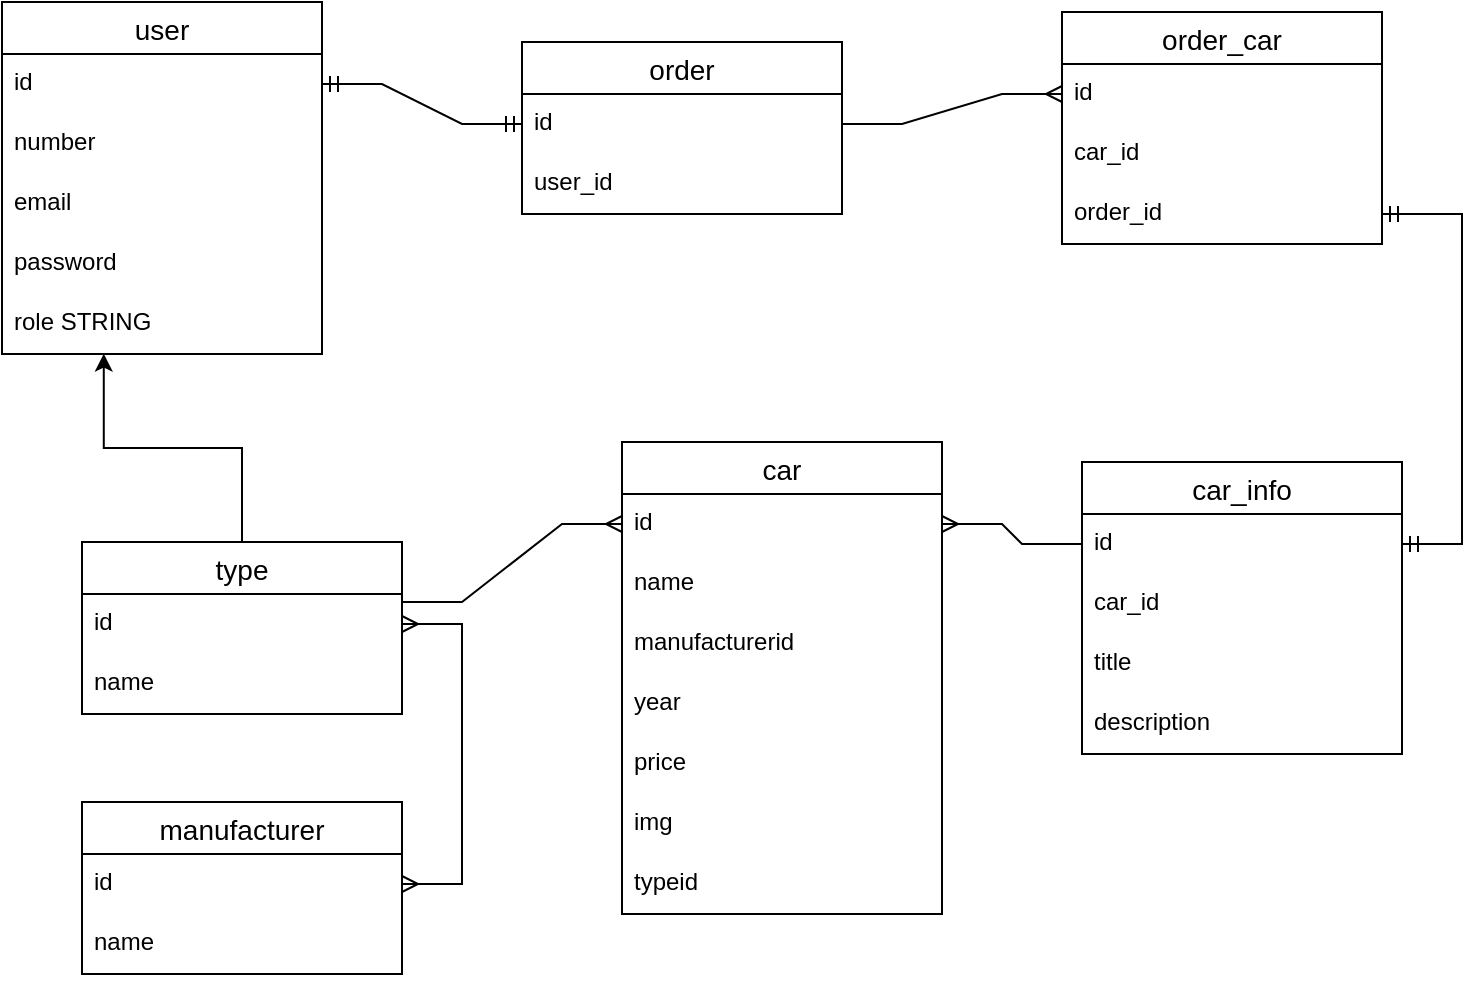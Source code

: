 <mxfile version="15.8.7" type="github">
  <diagram id="C5RBs43oDa-KdzZeNtuy" name="Page-1">
    <mxGraphModel dx="1185" dy="670" grid="1" gridSize="10" guides="1" tooltips="1" connect="1" arrows="1" fold="1" page="1" pageScale="1" pageWidth="827" pageHeight="1169" math="0" shadow="0">
      <root>
        <mxCell id="WIyWlLk6GJQsqaUBKTNV-0" />
        <mxCell id="WIyWlLk6GJQsqaUBKTNV-1" parent="WIyWlLk6GJQsqaUBKTNV-0" />
        <mxCell id="l4a7teRlpz1MRkaM1WK3-0" value="user" style="swimlane;fontStyle=0;childLayout=stackLayout;horizontal=1;startSize=26;horizontalStack=0;resizeParent=1;resizeParentMax=0;resizeLast=0;collapsible=1;marginBottom=0;align=center;fontSize=14;" vertex="1" parent="WIyWlLk6GJQsqaUBKTNV-1">
          <mxGeometry x="40" y="30" width="160" height="176" as="geometry">
            <mxRectangle x="50" y="40" width="60" height="26" as="alternateBounds" />
          </mxGeometry>
        </mxCell>
        <mxCell id="l4a7teRlpz1MRkaM1WK3-1" value="id" style="text;strokeColor=none;fillColor=none;spacingLeft=4;spacingRight=4;overflow=hidden;rotatable=0;points=[[0,0.5],[1,0.5]];portConstraint=eastwest;fontSize=12;" vertex="1" parent="l4a7teRlpz1MRkaM1WK3-0">
          <mxGeometry y="26" width="160" height="30" as="geometry" />
        </mxCell>
        <mxCell id="l4a7teRlpz1MRkaM1WK3-5" value="number" style="text;strokeColor=none;fillColor=none;spacingLeft=4;spacingRight=4;overflow=hidden;rotatable=0;points=[[0,0.5],[1,0.5]];portConstraint=eastwest;fontSize=12;" vertex="1" parent="l4a7teRlpz1MRkaM1WK3-0">
          <mxGeometry y="56" width="160" height="30" as="geometry" />
        </mxCell>
        <mxCell id="l4a7teRlpz1MRkaM1WK3-2" value="email" style="text;strokeColor=none;fillColor=none;spacingLeft=4;spacingRight=4;overflow=hidden;rotatable=0;points=[[0,0.5],[1,0.5]];portConstraint=eastwest;fontSize=12;" vertex="1" parent="l4a7teRlpz1MRkaM1WK3-0">
          <mxGeometry y="86" width="160" height="30" as="geometry" />
        </mxCell>
        <mxCell id="l4a7teRlpz1MRkaM1WK3-3" value="password" style="text;strokeColor=none;fillColor=none;spacingLeft=4;spacingRight=4;overflow=hidden;rotatable=0;points=[[0,0.5],[1,0.5]];portConstraint=eastwest;fontSize=12;" vertex="1" parent="l4a7teRlpz1MRkaM1WK3-0">
          <mxGeometry y="116" width="160" height="30" as="geometry" />
        </mxCell>
        <mxCell id="l4a7teRlpz1MRkaM1WK3-4" value="role STRING" style="text;strokeColor=none;fillColor=none;spacingLeft=4;spacingRight=4;overflow=hidden;rotatable=0;points=[[0,0.5],[1,0.5]];portConstraint=eastwest;fontSize=12;" vertex="1" parent="l4a7teRlpz1MRkaM1WK3-0">
          <mxGeometry y="146" width="160" height="30" as="geometry" />
        </mxCell>
        <mxCell id="l4a7teRlpz1MRkaM1WK3-6" value="order" style="swimlane;fontStyle=0;childLayout=stackLayout;horizontal=1;startSize=26;horizontalStack=0;resizeParent=1;resizeParentMax=0;resizeLast=0;collapsible=1;marginBottom=0;align=center;fontSize=14;" vertex="1" parent="WIyWlLk6GJQsqaUBKTNV-1">
          <mxGeometry x="300" y="50" width="160" height="86" as="geometry">
            <mxRectangle x="50" y="40" width="60" height="26" as="alternateBounds" />
          </mxGeometry>
        </mxCell>
        <mxCell id="l4a7teRlpz1MRkaM1WK3-7" value="id" style="text;strokeColor=none;fillColor=none;spacingLeft=4;spacingRight=4;overflow=hidden;rotatable=0;points=[[0,0.5],[1,0.5]];portConstraint=eastwest;fontSize=12;" vertex="1" parent="l4a7teRlpz1MRkaM1WK3-6">
          <mxGeometry y="26" width="160" height="30" as="geometry" />
        </mxCell>
        <mxCell id="l4a7teRlpz1MRkaM1WK3-8" value="user_id" style="text;strokeColor=none;fillColor=none;spacingLeft=4;spacingRight=4;overflow=hidden;rotatable=0;points=[[0,0.5],[1,0.5]];portConstraint=eastwest;fontSize=12;" vertex="1" parent="l4a7teRlpz1MRkaM1WK3-6">
          <mxGeometry y="56" width="160" height="30" as="geometry" />
        </mxCell>
        <mxCell id="l4a7teRlpz1MRkaM1WK3-19" value="car" style="swimlane;fontStyle=0;childLayout=stackLayout;horizontal=1;startSize=26;horizontalStack=0;resizeParent=1;resizeParentMax=0;resizeLast=0;collapsible=1;marginBottom=0;align=center;fontSize=14;" vertex="1" parent="WIyWlLk6GJQsqaUBKTNV-1">
          <mxGeometry x="350" y="250" width="160" height="236" as="geometry">
            <mxRectangle x="50" y="40" width="60" height="26" as="alternateBounds" />
          </mxGeometry>
        </mxCell>
        <mxCell id="l4a7teRlpz1MRkaM1WK3-20" value="id" style="text;strokeColor=none;fillColor=none;spacingLeft=4;spacingRight=4;overflow=hidden;rotatable=0;points=[[0,0.5],[1,0.5]];portConstraint=eastwest;fontSize=12;" vertex="1" parent="l4a7teRlpz1MRkaM1WK3-19">
          <mxGeometry y="26" width="160" height="30" as="geometry" />
        </mxCell>
        <mxCell id="l4a7teRlpz1MRkaM1WK3-21" value="name" style="text;strokeColor=none;fillColor=none;spacingLeft=4;spacingRight=4;overflow=hidden;rotatable=0;points=[[0,0.5],[1,0.5]];portConstraint=eastwest;fontSize=12;" vertex="1" parent="l4a7teRlpz1MRkaM1WK3-19">
          <mxGeometry y="56" width="160" height="30" as="geometry" />
        </mxCell>
        <mxCell id="l4a7teRlpz1MRkaM1WK3-22" value="manufacturerid" style="text;strokeColor=none;fillColor=none;spacingLeft=4;spacingRight=4;overflow=hidden;rotatable=0;points=[[0,0.5],[1,0.5]];portConstraint=eastwest;fontSize=12;" vertex="1" parent="l4a7teRlpz1MRkaM1WK3-19">
          <mxGeometry y="86" width="160" height="30" as="geometry" />
        </mxCell>
        <mxCell id="l4a7teRlpz1MRkaM1WK3-24" value="year" style="text;strokeColor=none;fillColor=none;spacingLeft=4;spacingRight=4;overflow=hidden;rotatable=0;points=[[0,0.5],[1,0.5]];portConstraint=eastwest;fontSize=12;" vertex="1" parent="l4a7teRlpz1MRkaM1WK3-19">
          <mxGeometry y="116" width="160" height="30" as="geometry" />
        </mxCell>
        <mxCell id="l4a7teRlpz1MRkaM1WK3-23" value="price" style="text;strokeColor=none;fillColor=none;spacingLeft=4;spacingRight=4;overflow=hidden;rotatable=0;points=[[0,0.5],[1,0.5]];portConstraint=eastwest;fontSize=12;" vertex="1" parent="l4a7teRlpz1MRkaM1WK3-19">
          <mxGeometry y="146" width="160" height="30" as="geometry" />
        </mxCell>
        <mxCell id="l4a7teRlpz1MRkaM1WK3-26" value="img" style="text;strokeColor=none;fillColor=none;spacingLeft=4;spacingRight=4;overflow=hidden;rotatable=0;points=[[0,0.5],[1,0.5]];portConstraint=eastwest;fontSize=12;" vertex="1" parent="l4a7teRlpz1MRkaM1WK3-19">
          <mxGeometry y="176" width="160" height="30" as="geometry" />
        </mxCell>
        <mxCell id="l4a7teRlpz1MRkaM1WK3-27" value="typeid" style="text;strokeColor=none;fillColor=none;spacingLeft=4;spacingRight=4;overflow=hidden;rotatable=0;points=[[0,0.5],[1,0.5]];portConstraint=eastwest;fontSize=12;" vertex="1" parent="l4a7teRlpz1MRkaM1WK3-19">
          <mxGeometry y="206" width="160" height="30" as="geometry" />
        </mxCell>
        <mxCell id="l4a7teRlpz1MRkaM1WK3-96" value="" style="edgeStyle=orthogonalEdgeStyle;rounded=0;orthogonalLoop=1;jettySize=auto;html=1;entryX=0.318;entryY=0.994;entryDx=0;entryDy=0;entryPerimeter=0;" edge="1" parent="WIyWlLk6GJQsqaUBKTNV-1" source="l4a7teRlpz1MRkaM1WK3-28" target="l4a7teRlpz1MRkaM1WK3-4">
          <mxGeometry relative="1" as="geometry" />
        </mxCell>
        <mxCell id="l4a7teRlpz1MRkaM1WK3-28" value="type" style="swimlane;fontStyle=0;childLayout=stackLayout;horizontal=1;startSize=26;horizontalStack=0;resizeParent=1;resizeParentMax=0;resizeLast=0;collapsible=1;marginBottom=0;align=center;fontSize=14;" vertex="1" parent="WIyWlLk6GJQsqaUBKTNV-1">
          <mxGeometry x="80" y="300" width="160" height="86" as="geometry">
            <mxRectangle x="50" y="40" width="60" height="26" as="alternateBounds" />
          </mxGeometry>
        </mxCell>
        <mxCell id="l4a7teRlpz1MRkaM1WK3-29" value="id" style="text;strokeColor=none;fillColor=none;spacingLeft=4;spacingRight=4;overflow=hidden;rotatable=0;points=[[0,0.5],[1,0.5]];portConstraint=eastwest;fontSize=12;" vertex="1" parent="l4a7teRlpz1MRkaM1WK3-28">
          <mxGeometry y="26" width="160" height="30" as="geometry" />
        </mxCell>
        <mxCell id="l4a7teRlpz1MRkaM1WK3-31" value="name" style="text;strokeColor=none;fillColor=none;spacingLeft=4;spacingRight=4;overflow=hidden;rotatable=0;points=[[0,0.5],[1,0.5]];portConstraint=eastwest;fontSize=12;" vertex="1" parent="l4a7teRlpz1MRkaM1WK3-28">
          <mxGeometry y="56" width="160" height="30" as="geometry" />
        </mxCell>
        <mxCell id="l4a7teRlpz1MRkaM1WK3-36" value="manufacturer" style="swimlane;fontStyle=0;childLayout=stackLayout;horizontal=1;startSize=26;horizontalStack=0;resizeParent=1;resizeParentMax=0;resizeLast=0;collapsible=1;marginBottom=0;align=center;fontSize=14;" vertex="1" parent="WIyWlLk6GJQsqaUBKTNV-1">
          <mxGeometry x="80" y="430" width="160" height="86" as="geometry">
            <mxRectangle x="50" y="40" width="60" height="26" as="alternateBounds" />
          </mxGeometry>
        </mxCell>
        <mxCell id="l4a7teRlpz1MRkaM1WK3-37" value="id" style="text;strokeColor=none;fillColor=none;spacingLeft=4;spacingRight=4;overflow=hidden;rotatable=0;points=[[0,0.5],[1,0.5]];portConstraint=eastwest;fontSize=12;" vertex="1" parent="l4a7teRlpz1MRkaM1WK3-36">
          <mxGeometry y="26" width="160" height="30" as="geometry" />
        </mxCell>
        <mxCell id="l4a7teRlpz1MRkaM1WK3-38" value="name" style="text;strokeColor=none;fillColor=none;spacingLeft=4;spacingRight=4;overflow=hidden;rotatable=0;points=[[0,0.5],[1,0.5]];portConstraint=eastwest;fontSize=12;" vertex="1" parent="l4a7teRlpz1MRkaM1WK3-36">
          <mxGeometry y="56" width="160" height="30" as="geometry" />
        </mxCell>
        <mxCell id="l4a7teRlpz1MRkaM1WK3-66" value="car_info" style="swimlane;fontStyle=0;childLayout=stackLayout;horizontal=1;startSize=26;horizontalStack=0;resizeParent=1;resizeParentMax=0;resizeLast=0;collapsible=1;marginBottom=0;align=center;fontSize=14;" vertex="1" parent="WIyWlLk6GJQsqaUBKTNV-1">
          <mxGeometry x="580" y="260" width="160" height="146" as="geometry">
            <mxRectangle x="50" y="40" width="60" height="26" as="alternateBounds" />
          </mxGeometry>
        </mxCell>
        <mxCell id="l4a7teRlpz1MRkaM1WK3-67" value="id" style="text;strokeColor=none;fillColor=none;spacingLeft=4;spacingRight=4;overflow=hidden;rotatable=0;points=[[0,0.5],[1,0.5]];portConstraint=eastwest;fontSize=12;" vertex="1" parent="l4a7teRlpz1MRkaM1WK3-66">
          <mxGeometry y="26" width="160" height="30" as="geometry" />
        </mxCell>
        <mxCell id="l4a7teRlpz1MRkaM1WK3-69" value="car_id" style="text;strokeColor=none;fillColor=none;spacingLeft=4;spacingRight=4;overflow=hidden;rotatable=0;points=[[0,0.5],[1,0.5]];portConstraint=eastwest;fontSize=12;" vertex="1" parent="l4a7teRlpz1MRkaM1WK3-66">
          <mxGeometry y="56" width="160" height="30" as="geometry" />
        </mxCell>
        <mxCell id="l4a7teRlpz1MRkaM1WK3-68" value="title" style="text;strokeColor=none;fillColor=none;spacingLeft=4;spacingRight=4;overflow=hidden;rotatable=0;points=[[0,0.5],[1,0.5]];portConstraint=eastwest;fontSize=12;" vertex="1" parent="l4a7teRlpz1MRkaM1WK3-66">
          <mxGeometry y="86" width="160" height="30" as="geometry" />
        </mxCell>
        <mxCell id="l4a7teRlpz1MRkaM1WK3-70" value="description" style="text;strokeColor=none;fillColor=none;spacingLeft=4;spacingRight=4;overflow=hidden;rotatable=0;points=[[0,0.5],[1,0.5]];portConstraint=eastwest;fontSize=12;" vertex="1" parent="l4a7teRlpz1MRkaM1WK3-66">
          <mxGeometry y="116" width="160" height="30" as="geometry" />
        </mxCell>
        <mxCell id="l4a7teRlpz1MRkaM1WK3-73" value="" style="edgeStyle=entityRelationEdgeStyle;fontSize=12;html=1;endArrow=ERmandOne;startArrow=ERmandOne;rounded=0;" edge="1" parent="WIyWlLk6GJQsqaUBKTNV-1" source="l4a7teRlpz1MRkaM1WK3-1" target="l4a7teRlpz1MRkaM1WK3-7">
          <mxGeometry width="100" height="100" relative="1" as="geometry">
            <mxPoint x="340" y="400" as="sourcePoint" />
            <mxPoint x="440" y="300" as="targetPoint" />
          </mxGeometry>
        </mxCell>
        <mxCell id="l4a7teRlpz1MRkaM1WK3-84" value="" style="edgeStyle=entityRelationEdgeStyle;fontSize=12;html=1;endArrow=ERmany;rounded=0;" edge="1" parent="WIyWlLk6GJQsqaUBKTNV-1" target="l4a7teRlpz1MRkaM1WK3-20">
          <mxGeometry width="100" height="100" relative="1" as="geometry">
            <mxPoint x="240" y="330" as="sourcePoint" />
            <mxPoint x="440" y="470" as="targetPoint" />
          </mxGeometry>
        </mxCell>
        <mxCell id="l4a7teRlpz1MRkaM1WK3-86" value="" style="edgeStyle=entityRelationEdgeStyle;fontSize=12;html=1;endArrow=ERmany;rounded=0;" edge="1" parent="WIyWlLk6GJQsqaUBKTNV-1" source="l4a7teRlpz1MRkaM1WK3-67" target="l4a7teRlpz1MRkaM1WK3-20">
          <mxGeometry width="100" height="100" relative="1" as="geometry">
            <mxPoint x="340" y="480" as="sourcePoint" />
            <mxPoint x="440" y="380" as="targetPoint" />
          </mxGeometry>
        </mxCell>
        <mxCell id="l4a7teRlpz1MRkaM1WK3-87" value="order_car" style="swimlane;fontStyle=0;childLayout=stackLayout;horizontal=1;startSize=26;horizontalStack=0;resizeParent=1;resizeParentMax=0;resizeLast=0;collapsible=1;marginBottom=0;align=center;fontSize=14;" vertex="1" parent="WIyWlLk6GJQsqaUBKTNV-1">
          <mxGeometry x="570" y="35" width="160" height="116" as="geometry">
            <mxRectangle x="50" y="40" width="60" height="26" as="alternateBounds" />
          </mxGeometry>
        </mxCell>
        <mxCell id="l4a7teRlpz1MRkaM1WK3-88" value="id" style="text;strokeColor=none;fillColor=none;spacingLeft=4;spacingRight=4;overflow=hidden;rotatable=0;points=[[0,0.5],[1,0.5]];portConstraint=eastwest;fontSize=12;" vertex="1" parent="l4a7teRlpz1MRkaM1WK3-87">
          <mxGeometry y="26" width="160" height="30" as="geometry" />
        </mxCell>
        <mxCell id="l4a7teRlpz1MRkaM1WK3-90" value="car_id&#xa;" style="text;strokeColor=none;fillColor=none;spacingLeft=4;spacingRight=4;overflow=hidden;rotatable=0;points=[[0,0.5],[1,0.5]];portConstraint=eastwest;fontSize=12;" vertex="1" parent="l4a7teRlpz1MRkaM1WK3-87">
          <mxGeometry y="56" width="160" height="30" as="geometry" />
        </mxCell>
        <mxCell id="l4a7teRlpz1MRkaM1WK3-89" value="order_id&#xa;" style="text;strokeColor=none;fillColor=none;spacingLeft=4;spacingRight=4;overflow=hidden;rotatable=0;points=[[0,0.5],[1,0.5]];portConstraint=eastwest;fontSize=12;" vertex="1" parent="l4a7teRlpz1MRkaM1WK3-87">
          <mxGeometry y="86" width="160" height="30" as="geometry" />
        </mxCell>
        <mxCell id="l4a7teRlpz1MRkaM1WK3-92" value="" style="edgeStyle=entityRelationEdgeStyle;fontSize=12;html=1;endArrow=ERmany;rounded=0;" edge="1" parent="WIyWlLk6GJQsqaUBKTNV-1" source="l4a7teRlpz1MRkaM1WK3-7" target="l4a7teRlpz1MRkaM1WK3-88">
          <mxGeometry width="100" height="100" relative="1" as="geometry">
            <mxPoint x="340" y="230" as="sourcePoint" />
            <mxPoint x="440" y="130" as="targetPoint" />
          </mxGeometry>
        </mxCell>
        <mxCell id="l4a7teRlpz1MRkaM1WK3-93" value="" style="edgeStyle=entityRelationEdgeStyle;fontSize=12;html=1;endArrow=ERmandOne;startArrow=ERmandOne;rounded=0;" edge="1" parent="WIyWlLk6GJQsqaUBKTNV-1" source="l4a7teRlpz1MRkaM1WK3-89" target="l4a7teRlpz1MRkaM1WK3-67">
          <mxGeometry width="100" height="100" relative="1" as="geometry">
            <mxPoint x="690" y="93" as="sourcePoint" />
            <mxPoint x="800" y="123" as="targetPoint" />
          </mxGeometry>
        </mxCell>
        <mxCell id="l4a7teRlpz1MRkaM1WK3-99" value="" style="edgeStyle=entityRelationEdgeStyle;fontSize=12;html=1;endArrow=ERmany;startArrow=ERmany;rounded=0;" edge="1" parent="WIyWlLk6GJQsqaUBKTNV-1" source="l4a7teRlpz1MRkaM1WK3-37" target="l4a7teRlpz1MRkaM1WK3-29">
          <mxGeometry width="100" height="100" relative="1" as="geometry">
            <mxPoint x="-90" y="440" as="sourcePoint" />
            <mxPoint x="10" y="340" as="targetPoint" />
          </mxGeometry>
        </mxCell>
      </root>
    </mxGraphModel>
  </diagram>
</mxfile>
